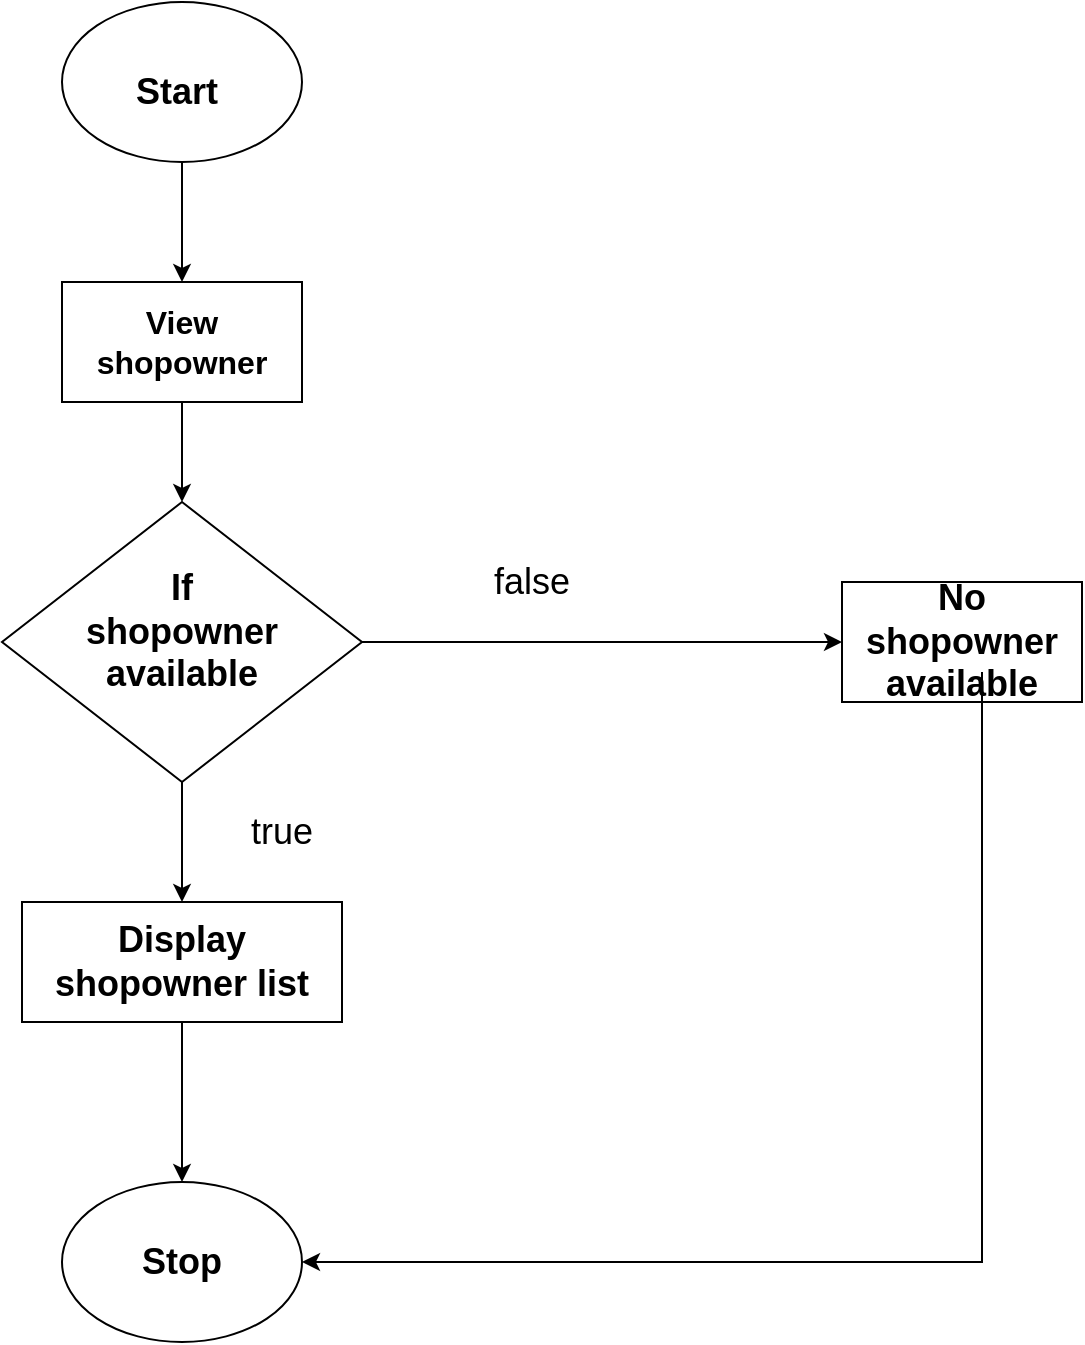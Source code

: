 <mxfile version="20.2.4" type="device"><diagram id="Fi3H3QEwUFIzF8rMeev7" name="Page-1"><mxGraphModel dx="1038" dy="579" grid="1" gridSize="10" guides="1" tooltips="1" connect="1" arrows="1" fold="1" page="1" pageScale="1" pageWidth="850" pageHeight="1100" math="0" shadow="0"><root><mxCell id="0"/><mxCell id="1" parent="0"/><mxCell id="MWdu44qepnPPOXvSBzuu-1" value="" style="ellipse;whiteSpace=wrap;html=1;" vertex="1" parent="1"><mxGeometry x="160" y="70" width="120" height="80" as="geometry"/></mxCell><mxCell id="MWdu44qepnPPOXvSBzuu-2" value="" style="rounded=0;whiteSpace=wrap;html=1;" vertex="1" parent="1"><mxGeometry x="160" y="210" width="120" height="60" as="geometry"/></mxCell><mxCell id="MWdu44qepnPPOXvSBzuu-9" style="edgeStyle=orthogonalEdgeStyle;rounded=0;orthogonalLoop=1;jettySize=auto;html=1;exitX=1;exitY=0.5;exitDx=0;exitDy=0;entryX=0;entryY=0.5;entryDx=0;entryDy=0;" edge="1" parent="1" source="MWdu44qepnPPOXvSBzuu-3" target="MWdu44qepnPPOXvSBzuu-4"><mxGeometry relative="1" as="geometry"/></mxCell><mxCell id="MWdu44qepnPPOXvSBzuu-10" value="" style="edgeStyle=orthogonalEdgeStyle;rounded=0;orthogonalLoop=1;jettySize=auto;html=1;" edge="1" parent="1" source="MWdu44qepnPPOXvSBzuu-3" target="MWdu44qepnPPOXvSBzuu-5"><mxGeometry relative="1" as="geometry"/></mxCell><mxCell id="MWdu44qepnPPOXvSBzuu-3" value="" style="rhombus;whiteSpace=wrap;html=1;" vertex="1" parent="1"><mxGeometry x="130" y="320" width="180" height="140" as="geometry"/></mxCell><mxCell id="MWdu44qepnPPOXvSBzuu-4" value="" style="rounded=0;whiteSpace=wrap;html=1;" vertex="1" parent="1"><mxGeometry x="550" y="360" width="120" height="60" as="geometry"/></mxCell><mxCell id="MWdu44qepnPPOXvSBzuu-11" value="" style="edgeStyle=orthogonalEdgeStyle;rounded=0;orthogonalLoop=1;jettySize=auto;html=1;" edge="1" parent="1" source="MWdu44qepnPPOXvSBzuu-5" target="MWdu44qepnPPOXvSBzuu-6"><mxGeometry relative="1" as="geometry"/></mxCell><mxCell id="MWdu44qepnPPOXvSBzuu-5" value="" style="rounded=0;whiteSpace=wrap;html=1;" vertex="1" parent="1"><mxGeometry x="140" y="520" width="160" height="60" as="geometry"/></mxCell><mxCell id="MWdu44qepnPPOXvSBzuu-6" value="" style="ellipse;whiteSpace=wrap;html=1;" vertex="1" parent="1"><mxGeometry x="160" y="660" width="120" height="80" as="geometry"/></mxCell><mxCell id="MWdu44qepnPPOXvSBzuu-7" value="" style="endArrow=classic;html=1;rounded=0;exitX=0.5;exitY=1;exitDx=0;exitDy=0;entryX=0.5;entryY=0;entryDx=0;entryDy=0;" edge="1" parent="1" source="MWdu44qepnPPOXvSBzuu-1" target="MWdu44qepnPPOXvSBzuu-2"><mxGeometry width="50" height="50" relative="1" as="geometry"><mxPoint x="400" y="230" as="sourcePoint"/><mxPoint x="450" y="180" as="targetPoint"/></mxGeometry></mxCell><mxCell id="MWdu44qepnPPOXvSBzuu-8" value="" style="endArrow=classic;html=1;rounded=0;exitX=0.5;exitY=1;exitDx=0;exitDy=0;entryX=0.5;entryY=0;entryDx=0;entryDy=0;" edge="1" parent="1" source="MWdu44qepnPPOXvSBzuu-2" target="MWdu44qepnPPOXvSBzuu-3"><mxGeometry width="50" height="50" relative="1" as="geometry"><mxPoint x="400" y="320" as="sourcePoint"/><mxPoint x="450" y="270" as="targetPoint"/></mxGeometry></mxCell><mxCell id="MWdu44qepnPPOXvSBzuu-12" value="&lt;font style=&quot;font-size: 18px;&quot;&gt;&lt;b&gt;Start&amp;nbsp;&lt;/b&gt;&lt;/font&gt;" style="text;html=1;strokeColor=none;fillColor=none;align=center;verticalAlign=middle;whiteSpace=wrap;rounded=0;" vertex="1" parent="1"><mxGeometry x="190" y="100" width="60" height="30" as="geometry"/></mxCell><mxCell id="MWdu44qepnPPOXvSBzuu-13" value="&lt;font size=&quot;3&quot;&gt;View shopowner&lt;/font&gt;" style="text;html=1;strokeColor=none;fillColor=none;align=center;verticalAlign=middle;whiteSpace=wrap;rounded=0;fontStyle=1" vertex="1" parent="1"><mxGeometry x="190" y="225" width="60" height="30" as="geometry"/></mxCell><mxCell id="MWdu44qepnPPOXvSBzuu-22" style="edgeStyle=orthogonalEdgeStyle;rounded=0;orthogonalLoop=1;jettySize=auto;html=1;fontSize=18;entryX=1;entryY=0.5;entryDx=0;entryDy=0;" edge="1" parent="1" source="MWdu44qepnPPOXvSBzuu-14" target="MWdu44qepnPPOXvSBzuu-6"><mxGeometry relative="1" as="geometry"><mxPoint x="610" y="700" as="targetPoint"/><Array as="points"><mxPoint x="620" y="700"/></Array></mxGeometry></mxCell><mxCell id="MWdu44qepnPPOXvSBzuu-14" value="&lt;font style=&quot;font-size: 18px;&quot;&gt;&lt;b&gt;No shopowner available&lt;/b&gt;&lt;/font&gt;" style="text;html=1;strokeColor=none;fillColor=none;align=center;verticalAlign=middle;whiteSpace=wrap;rounded=0;" vertex="1" parent="1"><mxGeometry x="560" y="375" width="100" height="30" as="geometry"/></mxCell><mxCell id="MWdu44qepnPPOXvSBzuu-15" value="&lt;font style=&quot;font-size: 18px;&quot;&gt;&lt;b&gt;If shopowner available&lt;/b&gt;&lt;/font&gt;" style="text;html=1;strokeColor=none;fillColor=none;align=center;verticalAlign=middle;whiteSpace=wrap;rounded=0;" vertex="1" parent="1"><mxGeometry x="165" y="370" width="110" height="30" as="geometry"/></mxCell><mxCell id="MWdu44qepnPPOXvSBzuu-19" value="&lt;font style=&quot;font-size: 18px;&quot;&gt;&lt;b&gt;Display shopowner list&lt;/b&gt;&lt;/font&gt;" style="text;html=1;strokeColor=none;fillColor=none;align=center;verticalAlign=middle;whiteSpace=wrap;rounded=0;" vertex="1" parent="1"><mxGeometry x="150" y="535" width="140" height="30" as="geometry"/></mxCell><mxCell id="MWdu44qepnPPOXvSBzuu-20" value="&lt;font style=&quot;font-size: 18px;&quot;&gt;&lt;b&gt;Stop&lt;/b&gt;&lt;/font&gt;" style="text;html=1;strokeColor=none;fillColor=none;align=center;verticalAlign=middle;whiteSpace=wrap;rounded=0;" vertex="1" parent="1"><mxGeometry x="190" y="685" width="60" height="30" as="geometry"/></mxCell><mxCell id="MWdu44qepnPPOXvSBzuu-23" value="false" style="text;html=1;strokeColor=none;fillColor=none;align=center;verticalAlign=middle;whiteSpace=wrap;rounded=0;fontSize=18;" vertex="1" parent="1"><mxGeometry x="365" y="345" width="60" height="30" as="geometry"/></mxCell><mxCell id="MWdu44qepnPPOXvSBzuu-24" value="true" style="text;html=1;strokeColor=none;fillColor=none;align=center;verticalAlign=middle;whiteSpace=wrap;rounded=0;fontSize=18;" vertex="1" parent="1"><mxGeometry x="240" y="470" width="60" height="30" as="geometry"/></mxCell></root></mxGraphModel></diagram></mxfile>